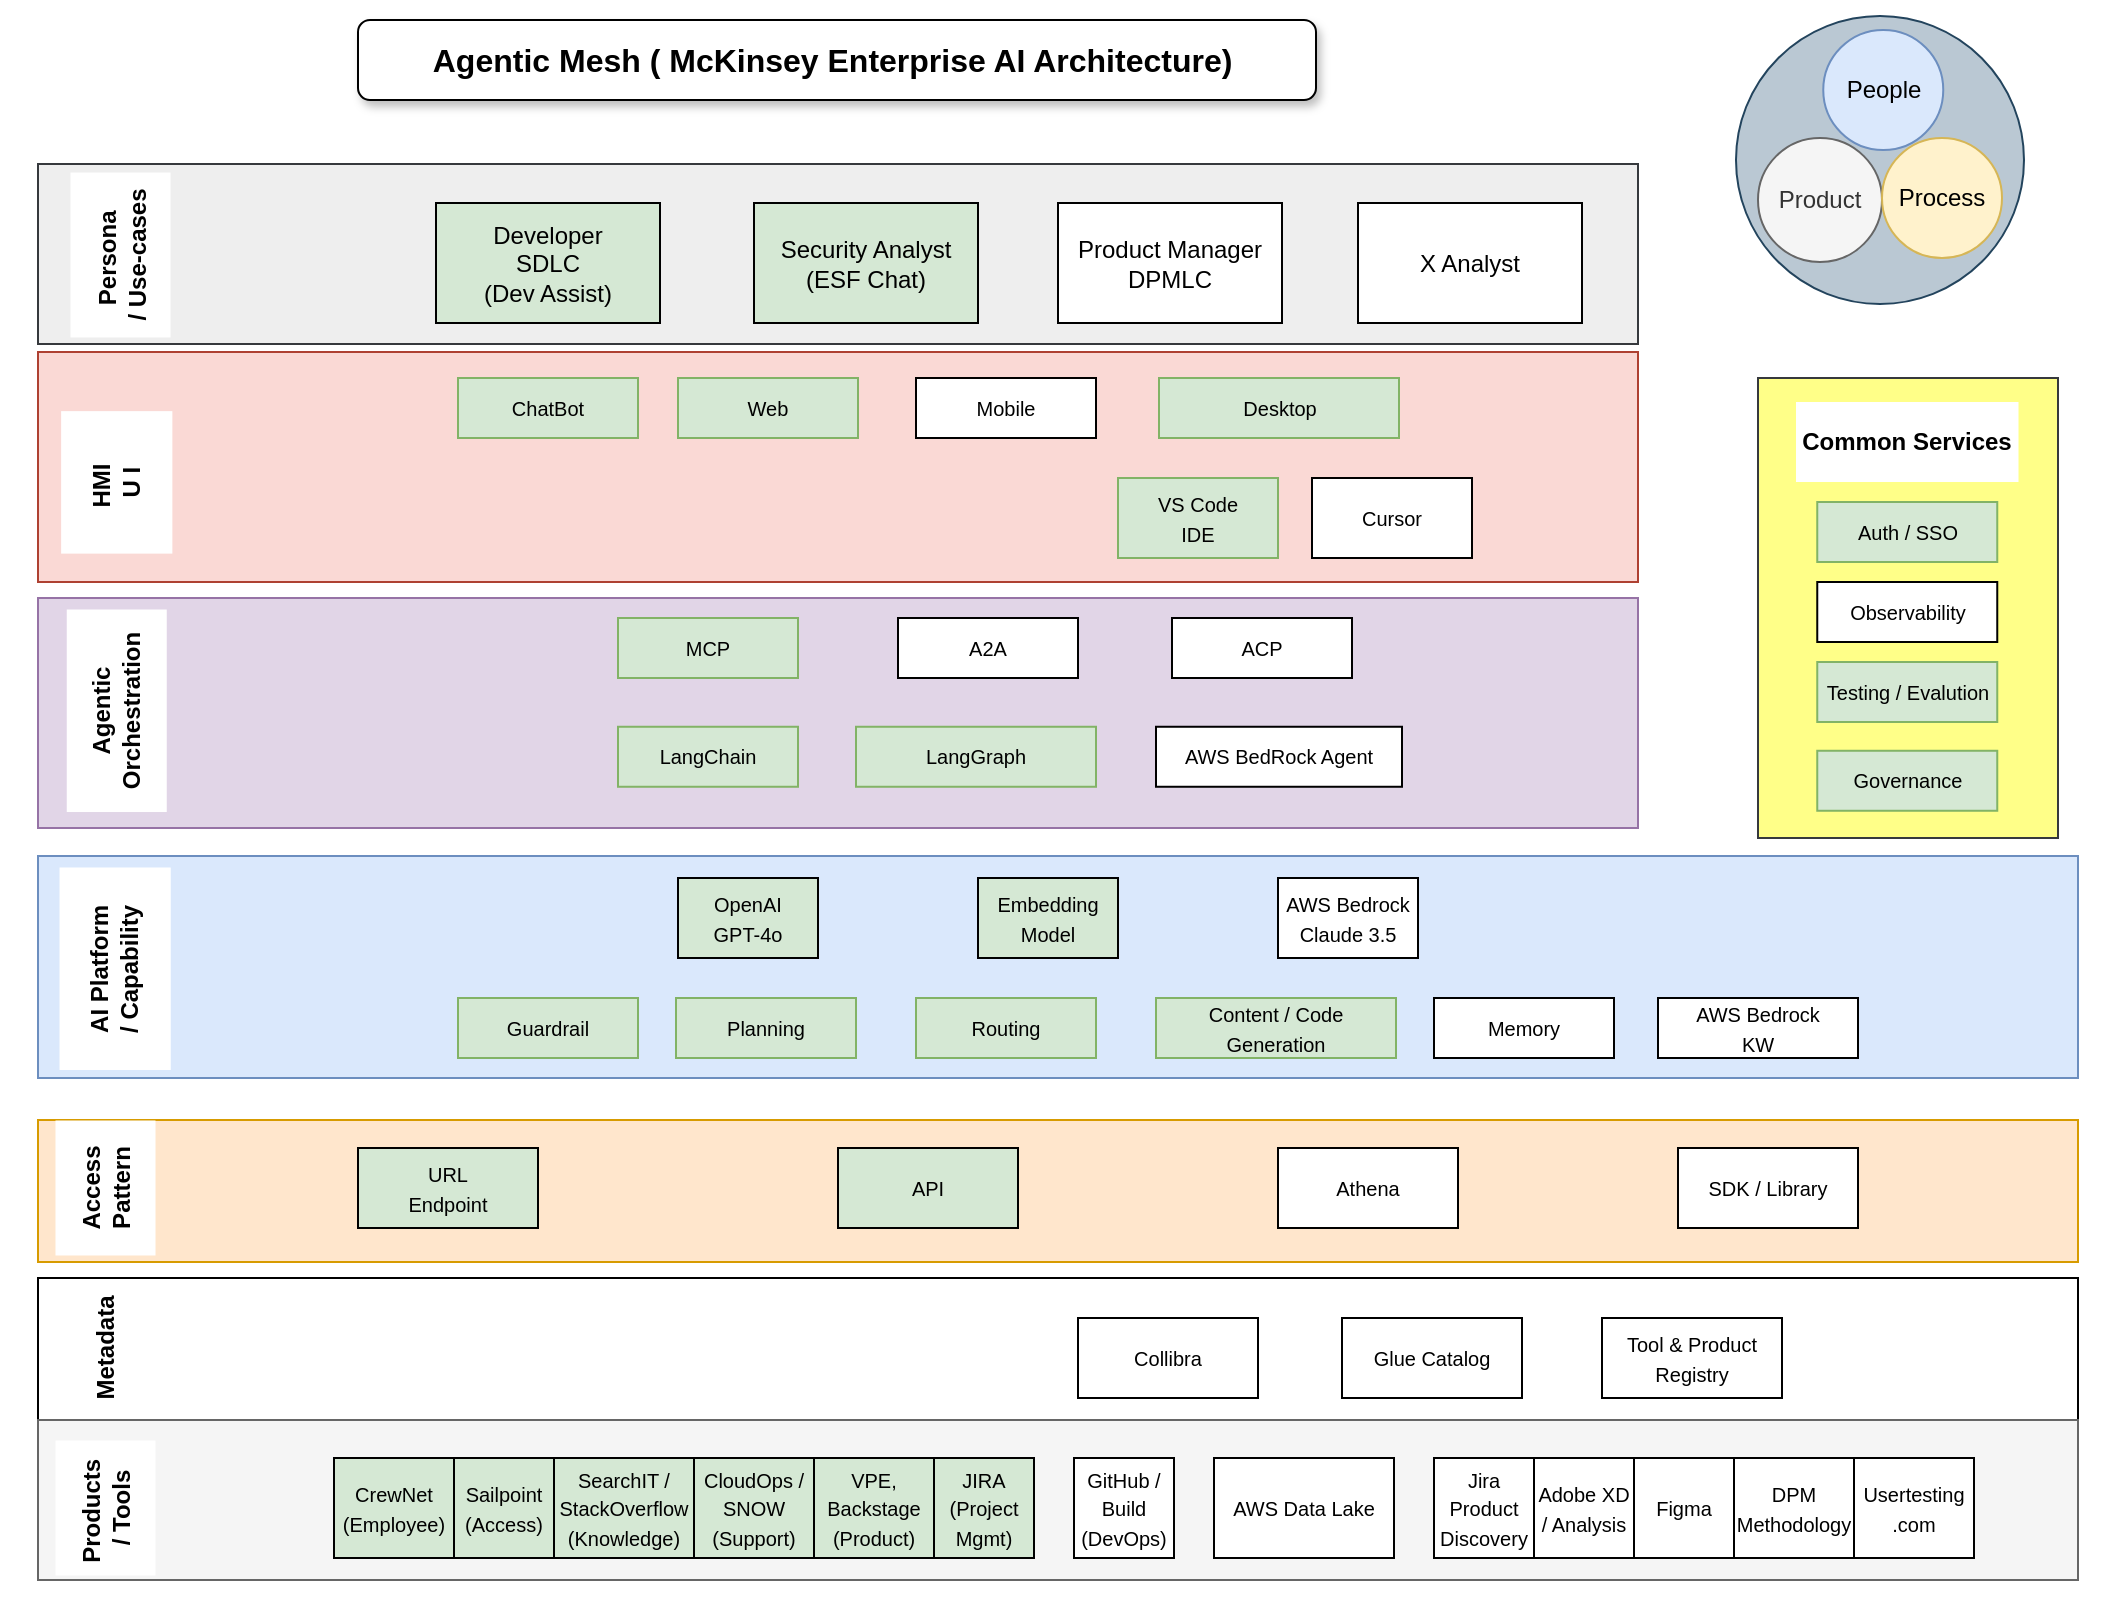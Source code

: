 <mxfile version="24.7.8">
  <diagram name="Page-1" id="PfX2CSfs86jKIldENeM4">
    <mxGraphModel dx="1434" dy="836" grid="1" gridSize="10" guides="1" tooltips="1" connect="1" arrows="1" fold="1" page="1" pageScale="1" pageWidth="1100" pageHeight="850" math="0" shadow="0">
      <root>
        <mxCell id="0" />
        <mxCell id="1" parent="0" />
        <mxCell id="YMDonVfkHX1IOAZZHgD1-72" value="" style="rounded=0;whiteSpace=wrap;html=1;strokeColor=none;" vertex="1" parent="1">
          <mxGeometry x="21" y="11" width="1059" height="809" as="geometry" />
        </mxCell>
        <mxCell id="YMDonVfkHX1IOAZZHgD1-71" value="" style="rounded=0;whiteSpace=wrap;html=1;fillColor=#ffff88;strokeColor=#36393d;" vertex="1" parent="1">
          <mxGeometry x="900" y="200" width="150" height="230" as="geometry" />
        </mxCell>
        <mxCell id="YMDonVfkHX1IOAZZHgD1-70" value="" style="rounded=0;whiteSpace=wrap;html=1;fillColor=#eeeeee;strokeColor=#36393d;" vertex="1" parent="1">
          <mxGeometry x="40" y="93" width="800" height="90" as="geometry" />
        </mxCell>
        <mxCell id="YMDonVfkHX1IOAZZHgD1-69" value="" style="ellipse;whiteSpace=wrap;html=1;aspect=fixed;fillColor=#bac8d3;strokeColor=#23445d;" vertex="1" parent="1">
          <mxGeometry x="889" y="19" width="144" height="144" as="geometry" />
        </mxCell>
        <mxCell id="YMDonVfkHX1IOAZZHgD1-68" value="" style="rounded=0;whiteSpace=wrap;html=1;fillColor=#fad9d5;strokeColor=#ae4132;" vertex="1" parent="1">
          <mxGeometry x="40" y="187" width="800" height="115" as="geometry" />
        </mxCell>
        <mxCell id="YMDonVfkHX1IOAZZHgD1-67" value="" style="rounded=0;whiteSpace=wrap;html=1;fillColor=#e1d5e7;strokeColor=#9673a6;" vertex="1" parent="1">
          <mxGeometry x="40" y="310" width="800" height="115" as="geometry" />
        </mxCell>
        <mxCell id="YMDonVfkHX1IOAZZHgD1-66" value="" style="rounded=0;whiteSpace=wrap;html=1;fillColor=#dae8fc;strokeColor=#6c8ebf;" vertex="1" parent="1">
          <mxGeometry x="40" y="439" width="1020" height="111" as="geometry" />
        </mxCell>
        <mxCell id="YMDonVfkHX1IOAZZHgD1-65" value="" style="rounded=0;whiteSpace=wrap;html=1;fillColor=#ffe6cc;strokeColor=#d79b00;" vertex="1" parent="1">
          <mxGeometry x="40" y="571" width="1020" height="71" as="geometry" />
        </mxCell>
        <mxCell id="YMDonVfkHX1IOAZZHgD1-64" value="" style="rounded=0;whiteSpace=wrap;html=1;" vertex="1" parent="1">
          <mxGeometry x="40" y="650" width="1020" height="71" as="geometry" />
        </mxCell>
        <mxCell id="YMDonVfkHX1IOAZZHgD1-63" value="" style="rounded=0;whiteSpace=wrap;html=1;fillColor=#f5f5f5;fontColor=#333333;strokeColor=#666666;" vertex="1" parent="1">
          <mxGeometry x="40" y="721" width="1020" height="80" as="geometry" />
        </mxCell>
        <mxCell id="YMDonVfkHX1IOAZZHgD1-1" value="&lt;font style=&quot;font-size: 10px;&quot;&gt;CrewNet (Employee)&lt;/font&gt;" style="rounded=0;whiteSpace=wrap;html=1;labelBackgroundColor=none;textShadow=0;fillStyle=solid;fillColor=#D5E8D4;gradientColor=none;" vertex="1" parent="1">
          <mxGeometry x="188" y="740" width="60" height="50" as="geometry" />
        </mxCell>
        <mxCell id="YMDonVfkHX1IOAZZHgD1-2" value="&lt;font style=&quot;font-size: 10px;&quot;&gt;Sailpoint&lt;/font&gt;&lt;div&gt;&lt;font style=&quot;font-size: 10px;&quot;&gt;(Access)&lt;/font&gt;&lt;/div&gt;" style="rounded=0;whiteSpace=wrap;html=1;fillColor=#D5E8D4;fillStyle=solid;" vertex="1" parent="1">
          <mxGeometry x="248" y="740" width="50" height="50" as="geometry" />
        </mxCell>
        <mxCell id="YMDonVfkHX1IOAZZHgD1-3" value="&lt;span style=&quot;font-size: 10px;&quot;&gt;SearchIT / StackOverflow&lt;/span&gt;&lt;div&gt;&lt;span style=&quot;font-size: 10px;&quot;&gt;(Knowledge)&lt;/span&gt;&lt;/div&gt;" style="rounded=0;whiteSpace=wrap;html=1;fillColor=#D5E8D4;fillStyle=solid;" vertex="1" parent="1">
          <mxGeometry x="298" y="740" width="70" height="50" as="geometry" />
        </mxCell>
        <mxCell id="YMDonVfkHX1IOAZZHgD1-4" value="&lt;span style=&quot;font-size: 10px;&quot;&gt;CloudOps /&lt;/span&gt;&lt;div&gt;&lt;span style=&quot;font-size: 10px;&quot;&gt;SNOW&lt;br&gt;&lt;/span&gt;&lt;div&gt;&lt;span style=&quot;font-size: 10px;&quot;&gt;(Support)&lt;/span&gt;&lt;/div&gt;&lt;/div&gt;" style="rounded=0;whiteSpace=wrap;html=1;fillColor=#D5E8D4;fillStyle=solid;" vertex="1" parent="1">
          <mxGeometry x="368" y="740" width="60" height="50" as="geometry" />
        </mxCell>
        <mxCell id="YMDonVfkHX1IOAZZHgD1-5" value="&lt;span style=&quot;font-size: 10px;&quot;&gt;VPE, Backstage&lt;/span&gt;&lt;div&gt;&lt;div&gt;&lt;span style=&quot;font-size: 10px;&quot;&gt;(Product)&lt;/span&gt;&lt;/div&gt;&lt;/div&gt;" style="rounded=0;whiteSpace=wrap;html=1;fillColor=#D5E8D4;fillStyle=solid;" vertex="1" parent="1">
          <mxGeometry x="428" y="740" width="60" height="50" as="geometry" />
        </mxCell>
        <mxCell id="YMDonVfkHX1IOAZZHgD1-6" value="&lt;span style=&quot;font-size: 10px;&quot;&gt;JIRA&lt;/span&gt;&lt;div&gt;&lt;span style=&quot;font-size: 10px;&quot;&gt;(Project Mgmt)&lt;/span&gt;&lt;/div&gt;" style="rounded=0;whiteSpace=wrap;html=1;fillColor=#D5E8D4;fillStyle=solid;" vertex="1" parent="1">
          <mxGeometry x="488" y="740" width="50" height="50" as="geometry" />
        </mxCell>
        <mxCell id="YMDonVfkHX1IOAZZHgD1-7" value="&lt;b&gt;Products&amp;nbsp;&lt;/b&gt;&lt;div&gt;&lt;b&gt;/ Tools&lt;/b&gt;&lt;/div&gt;" style="rounded=0;whiteSpace=wrap;html=1;strokeColor=none;rotation=270;" vertex="1" parent="1">
          <mxGeometry x="40" y="740" width="67.5" height="50" as="geometry" />
        </mxCell>
        <mxCell id="YMDonVfkHX1IOAZZHgD1-8" value="&lt;span style=&quot;font-size: 10px;&quot;&gt;GitHub / Build&lt;/span&gt;&lt;div&gt;&lt;span style=&quot;font-size: 10px;&quot;&gt;(DevOps)&lt;/span&gt;&lt;/div&gt;" style="rounded=0;whiteSpace=wrap;html=1;" vertex="1" parent="1">
          <mxGeometry x="558" y="740" width="50" height="50" as="geometry" />
        </mxCell>
        <mxCell id="YMDonVfkHX1IOAZZHgD1-9" value="&lt;span style=&quot;font-size: 10px;&quot;&gt;Jira Product Discovery&lt;/span&gt;" style="rounded=0;whiteSpace=wrap;html=1;" vertex="1" parent="1">
          <mxGeometry x="738" y="740" width="50" height="50" as="geometry" />
        </mxCell>
        <mxCell id="YMDonVfkHX1IOAZZHgD1-10" value="&lt;span style=&quot;font-size: 10px;&quot;&gt;Adobe XD / Analysis&lt;/span&gt;" style="rounded=0;whiteSpace=wrap;html=1;" vertex="1" parent="1">
          <mxGeometry x="788" y="740" width="50" height="50" as="geometry" />
        </mxCell>
        <mxCell id="YMDonVfkHX1IOAZZHgD1-11" value="&lt;span style=&quot;font-size: 10px;&quot;&gt;Figma&lt;/span&gt;" style="rounded=0;whiteSpace=wrap;html=1;" vertex="1" parent="1">
          <mxGeometry x="838" y="740" width="50" height="50" as="geometry" />
        </mxCell>
        <mxCell id="YMDonVfkHX1IOAZZHgD1-12" value="&lt;span style=&quot;font-size: 10px;&quot;&gt;DPM Methodology&lt;/span&gt;" style="rounded=0;whiteSpace=wrap;html=1;" vertex="1" parent="1">
          <mxGeometry x="888" y="740" width="60" height="50" as="geometry" />
        </mxCell>
        <mxCell id="YMDonVfkHX1IOAZZHgD1-13" value="&lt;span style=&quot;font-size: 10px;&quot;&gt;Usertesting .com&lt;/span&gt;" style="rounded=0;html=1;whiteSpace=wrap;" vertex="1" parent="1">
          <mxGeometry x="948" y="740" width="60" height="50" as="geometry" />
        </mxCell>
        <mxCell id="YMDonVfkHX1IOAZZHgD1-14" value="&lt;span style=&quot;font-size: 10px;&quot;&gt;AWS Data Lake&lt;/span&gt;" style="rounded=0;whiteSpace=wrap;html=1;" vertex="1" parent="1">
          <mxGeometry x="628" y="740" width="90" height="50" as="geometry" />
        </mxCell>
        <mxCell id="YMDonVfkHX1IOAZZHgD1-15" value="&lt;b&gt;Metadata&lt;/b&gt;" style="rounded=0;whiteSpace=wrap;html=1;strokeColor=none;rotation=270;" vertex="1" parent="1">
          <mxGeometry x="40" y="660" width="67.5" height="50" as="geometry" />
        </mxCell>
        <mxCell id="YMDonVfkHX1IOAZZHgD1-16" value="&lt;span style=&quot;font-size: 10px;&quot;&gt;Glue Catalog&lt;/span&gt;" style="rounded=0;whiteSpace=wrap;html=1;" vertex="1" parent="1">
          <mxGeometry x="692" y="670" width="90" height="40" as="geometry" />
        </mxCell>
        <mxCell id="YMDonVfkHX1IOAZZHgD1-17" value="&lt;span style=&quot;font-size: 10px;&quot;&gt;Collibra&lt;/span&gt;" style="rounded=0;whiteSpace=wrap;html=1;" vertex="1" parent="1">
          <mxGeometry x="560" y="670" width="90" height="40" as="geometry" />
        </mxCell>
        <mxCell id="YMDonVfkHX1IOAZZHgD1-18" value="&lt;b&gt;Access&lt;/b&gt;&lt;div&gt;&lt;b&gt;Pattern&lt;/b&gt;&lt;/div&gt;" style="rounded=0;whiteSpace=wrap;html=1;strokeColor=none;rotation=270;" vertex="1" parent="1">
          <mxGeometry x="40" y="580" width="67.5" height="50" as="geometry" />
        </mxCell>
        <mxCell id="YMDonVfkHX1IOAZZHgD1-19" value="&lt;span style=&quot;font-size: 10px;&quot;&gt;URL&lt;/span&gt;&lt;div&gt;&lt;span style=&quot;font-size: 10px;&quot;&gt;Endpoint&lt;/span&gt;&lt;/div&gt;" style="rounded=0;whiteSpace=wrap;html=1;fillColor=#D5E8D4;fillStyle=solid;" vertex="1" parent="1">
          <mxGeometry x="200" y="585" width="90" height="40" as="geometry" />
        </mxCell>
        <mxCell id="YMDonVfkHX1IOAZZHgD1-20" value="&lt;span style=&quot;font-size: 10px;&quot;&gt;API&lt;/span&gt;" style="rounded=0;whiteSpace=wrap;html=1;fillColor=#D5E8D4;fillStyle=solid;" vertex="1" parent="1">
          <mxGeometry x="440" y="585" width="90" height="40" as="geometry" />
        </mxCell>
        <mxCell id="YMDonVfkHX1IOAZZHgD1-21" value="&lt;span style=&quot;font-size: 10px;&quot;&gt;SDK / Library&lt;/span&gt;" style="rounded=0;whiteSpace=wrap;html=1;" vertex="1" parent="1">
          <mxGeometry x="860" y="585" width="90" height="40" as="geometry" />
        </mxCell>
        <mxCell id="YMDonVfkHX1IOAZZHgD1-22" value="&lt;span style=&quot;font-size: 10px;&quot;&gt;Athena&lt;/span&gt;" style="rounded=0;whiteSpace=wrap;html=1;" vertex="1" parent="1">
          <mxGeometry x="660" y="585" width="90" height="40" as="geometry" />
        </mxCell>
        <mxCell id="YMDonVfkHX1IOAZZHgD1-23" value="&lt;span style=&quot;font-size: 10px;&quot;&gt;OpenAI&lt;/span&gt;&lt;div&gt;&lt;span style=&quot;font-size: 10px;&quot;&gt;GPT-4o&lt;/span&gt;&lt;/div&gt;" style="rounded=0;whiteSpace=wrap;html=1;fillStyle=solid;fillColor=#D5E8D4;" vertex="1" parent="1">
          <mxGeometry x="360" y="450" width="70" height="40" as="geometry" />
        </mxCell>
        <mxCell id="YMDonVfkHX1IOAZZHgD1-24" value="&lt;span style=&quot;font-size: 10px;&quot;&gt;AWS Bedrock&lt;/span&gt;&lt;div&gt;&lt;span style=&quot;font-size: 10px;&quot;&gt;Claude 3.5&lt;/span&gt;&lt;/div&gt;" style="rounded=0;whiteSpace=wrap;html=1;" vertex="1" parent="1">
          <mxGeometry x="660" y="450" width="70" height="40" as="geometry" />
        </mxCell>
        <mxCell id="YMDonVfkHX1IOAZZHgD1-25" value="&lt;span style=&quot;font-size: 10px;&quot;&gt;Embedding&lt;/span&gt;&lt;div&gt;&lt;span style=&quot;font-size: 10px;&quot;&gt;Model&lt;/span&gt;&lt;/div&gt;" style="rounded=0;whiteSpace=wrap;html=1;fillColor=#D5E8D4;fillStyle=solid;" vertex="1" parent="1">
          <mxGeometry x="510" y="450" width="70" height="40" as="geometry" />
        </mxCell>
        <mxCell id="YMDonVfkHX1IOAZZHgD1-26" value="&lt;b&gt;AI Platform&lt;/b&gt;&lt;div&gt;&lt;b&gt;/ Capability&lt;/b&gt;&lt;/div&gt;" style="rounded=0;whiteSpace=wrap;html=1;strokeColor=none;rotation=270;" vertex="1" parent="1">
          <mxGeometry x="27.94" y="467.57" width="101.25" height="55.62" as="geometry" />
        </mxCell>
        <mxCell id="YMDonVfkHX1IOAZZHgD1-27" value="&lt;span style=&quot;font-size: 10px;&quot;&gt;Memory&lt;/span&gt;" style="rounded=0;whiteSpace=wrap;html=1;" vertex="1" parent="1">
          <mxGeometry x="738" y="510" width="90" height="30" as="geometry" />
        </mxCell>
        <mxCell id="YMDonVfkHX1IOAZZHgD1-28" value="&lt;span style=&quot;font-size: 10px;&quot;&gt;Planning&lt;/span&gt;" style="rounded=0;whiteSpace=wrap;html=1;fillColor=#d5e8d4;strokeColor=#82b366;" vertex="1" parent="1">
          <mxGeometry x="359" y="510" width="90" height="30" as="geometry" />
        </mxCell>
        <mxCell id="YMDonVfkHX1IOAZZHgD1-29" value="&lt;span style=&quot;font-size: 10px;&quot;&gt;Routing&lt;/span&gt;" style="rounded=0;whiteSpace=wrap;html=1;fillColor=#d5e8d4;strokeColor=#82b366;" vertex="1" parent="1">
          <mxGeometry x="479" y="510" width="90" height="30" as="geometry" />
        </mxCell>
        <mxCell id="YMDonVfkHX1IOAZZHgD1-30" value="&lt;span style=&quot;font-size: 10px;&quot;&gt;Content / Code Generation&lt;/span&gt;" style="rounded=0;whiteSpace=wrap;html=1;fillColor=#d5e8d4;strokeColor=#82b366;" vertex="1" parent="1">
          <mxGeometry x="599" y="510" width="120" height="30" as="geometry" />
        </mxCell>
        <mxCell id="YMDonVfkHX1IOAZZHgD1-31" value="&lt;span style=&quot;font-size: 10px;&quot;&gt;Guardrail&lt;/span&gt;" style="rounded=0;whiteSpace=wrap;html=1;fillColor=#d5e8d4;strokeColor=#82b366;" vertex="1" parent="1">
          <mxGeometry x="250" y="510" width="90" height="30" as="geometry" />
        </mxCell>
        <mxCell id="YMDonVfkHX1IOAZZHgD1-32" value="&lt;b&gt;Agentic Orchestration&lt;/b&gt;" style="rounded=0;whiteSpace=wrap;html=1;strokeColor=none;rotation=270;" vertex="1" parent="1">
          <mxGeometry x="28.75" y="341.38" width="101.25" height="50" as="geometry" />
        </mxCell>
        <mxCell id="YMDonVfkHX1IOAZZHgD1-33" value="&lt;span style=&quot;font-size: 10px;&quot;&gt;Tool &amp;amp; Product Registry&lt;/span&gt;" style="rounded=0;whiteSpace=wrap;html=1;" vertex="1" parent="1">
          <mxGeometry x="822" y="670" width="90" height="40" as="geometry" />
        </mxCell>
        <mxCell id="YMDonVfkHX1IOAZZHgD1-34" value="&lt;span style=&quot;font-size: 10px;&quot;&gt;AWS BedRock Agent&lt;/span&gt;" style="rounded=0;whiteSpace=wrap;html=1;" vertex="1" parent="1">
          <mxGeometry x="599" y="374.38" width="123" height="30" as="geometry" />
        </mxCell>
        <mxCell id="YMDonVfkHX1IOAZZHgD1-35" value="&lt;span style=&quot;font-size: 10px;&quot;&gt;LangChain&lt;/span&gt;" style="rounded=0;whiteSpace=wrap;html=1;fillColor=#d5e8d4;strokeColor=#82b366;" vertex="1" parent="1">
          <mxGeometry x="330" y="374.38" width="90" height="30" as="geometry" />
        </mxCell>
        <mxCell id="YMDonVfkHX1IOAZZHgD1-36" value="&lt;span style=&quot;font-size: 10px;&quot;&gt;LangGraph&lt;/span&gt;" style="rounded=0;whiteSpace=wrap;html=1;fillColor=#d5e8d4;strokeColor=#82b366;" vertex="1" parent="1">
          <mxGeometry x="449" y="374.38" width="120" height="30" as="geometry" />
        </mxCell>
        <mxCell id="YMDonVfkHX1IOAZZHgD1-37" value="&lt;span style=&quot;font-size: 10px;&quot;&gt;MCP&lt;/span&gt;" style="rounded=0;whiteSpace=wrap;html=1;fillColor=#d5e8d4;strokeColor=#82b366;" vertex="1" parent="1">
          <mxGeometry x="330" y="320" width="90" height="30" as="geometry" />
        </mxCell>
        <mxCell id="YMDonVfkHX1IOAZZHgD1-38" value="&lt;span style=&quot;font-size: 10px;&quot;&gt;A2A&lt;/span&gt;" style="rounded=0;whiteSpace=wrap;html=1;" vertex="1" parent="1">
          <mxGeometry x="470" y="320" width="90" height="30" as="geometry" />
        </mxCell>
        <mxCell id="YMDonVfkHX1IOAZZHgD1-39" value="&lt;span style=&quot;font-size: 10px;&quot;&gt;ACP&lt;/span&gt;" style="rounded=0;whiteSpace=wrap;html=1;" vertex="1" parent="1">
          <mxGeometry x="607" y="320" width="90" height="30" as="geometry" />
        </mxCell>
        <mxCell id="YMDonVfkHX1IOAZZHgD1-40" value="&lt;span style=&quot;font-size: 10px;&quot;&gt;Auth / SSO&lt;/span&gt;" style="rounded=0;whiteSpace=wrap;html=1;fillColor=#d5e8d4;strokeColor=#82b366;" vertex="1" parent="1">
          <mxGeometry x="929.63" y="262" width="90" height="30" as="geometry" />
        </mxCell>
        <mxCell id="YMDonVfkHX1IOAZZHgD1-41" value="&lt;span style=&quot;font-size: 10px;&quot;&gt;Governance&lt;/span&gt;" style="rounded=0;whiteSpace=wrap;html=1;fillColor=#d5e8d4;strokeColor=#82b366;" vertex="1" parent="1">
          <mxGeometry x="929.63" y="386.38" width="90" height="30" as="geometry" />
        </mxCell>
        <mxCell id="YMDonVfkHX1IOAZZHgD1-42" value="&lt;span style=&quot;font-size: 10px;&quot;&gt;Testing / Evalution&lt;/span&gt;" style="rounded=0;whiteSpace=wrap;html=1;fillColor=#d5e8d4;strokeColor=#82b366;" vertex="1" parent="1">
          <mxGeometry x="929.63" y="342" width="90" height="30" as="geometry" />
        </mxCell>
        <mxCell id="YMDonVfkHX1IOAZZHgD1-43" value="&lt;span style=&quot;font-size: 10px;&quot;&gt;Observability&lt;/span&gt;" style="rounded=0;whiteSpace=wrap;html=1;" vertex="1" parent="1">
          <mxGeometry x="929.63" y="302" width="90" height="30" as="geometry" />
        </mxCell>
        <mxCell id="YMDonVfkHX1IOAZZHgD1-44" value="&lt;b&gt;Common Services&lt;/b&gt;" style="rounded=0;whiteSpace=wrap;html=1;strokeColor=none;rotation=0;" vertex="1" parent="1">
          <mxGeometry x="919" y="212" width="111.25" height="40" as="geometry" />
        </mxCell>
        <mxCell id="YMDonVfkHX1IOAZZHgD1-45" value="&lt;b&gt;HMI&amp;nbsp;&lt;/b&gt;&lt;div&gt;&lt;b&gt;U I&lt;/b&gt;&lt;/div&gt;" style="rounded=0;whiteSpace=wrap;html=1;strokeColor=none;rotation=270;" vertex="1" parent="1">
          <mxGeometry x="43.75" y="224.38" width="71.25" height="55.62" as="geometry" />
        </mxCell>
        <mxCell id="YMDonVfkHX1IOAZZHgD1-46" value="&lt;span style=&quot;font-size: 10px;&quot;&gt;Mobile&lt;/span&gt;" style="rounded=0;whiteSpace=wrap;html=1;" vertex="1" parent="1">
          <mxGeometry x="479" y="200" width="90" height="30" as="geometry" />
        </mxCell>
        <mxCell id="YMDonVfkHX1IOAZZHgD1-47" value="&lt;span style=&quot;font-size: 10px;&quot;&gt;ChatBot&lt;/span&gt;" style="rounded=0;whiteSpace=wrap;html=1;fillColor=#d5e8d4;strokeColor=#82b366;" vertex="1" parent="1">
          <mxGeometry x="250" y="200" width="90" height="30" as="geometry" />
        </mxCell>
        <mxCell id="YMDonVfkHX1IOAZZHgD1-48" value="&lt;span style=&quot;font-size: 10px;&quot;&gt;Web&lt;/span&gt;" style="rounded=0;whiteSpace=wrap;html=1;fillColor=#d5e8d4;strokeColor=#82b366;" vertex="1" parent="1">
          <mxGeometry x="360" y="200" width="90" height="30" as="geometry" />
        </mxCell>
        <mxCell id="YMDonVfkHX1IOAZZHgD1-49" value="&lt;span style=&quot;font-size: 10px;&quot;&gt;Desktop&lt;/span&gt;" style="rounded=0;whiteSpace=wrap;html=1;fillColor=#d5e8d4;strokeColor=#82b366;" vertex="1" parent="1">
          <mxGeometry x="600.5" y="200" width="120" height="30" as="geometry" />
        </mxCell>
        <mxCell id="YMDonVfkHX1IOAZZHgD1-51" value="&lt;span style=&quot;font-size: 10px;&quot;&gt;VS Code&lt;/span&gt;&lt;div&gt;&lt;span style=&quot;font-size: 10px;&quot;&gt;IDE&lt;/span&gt;&lt;/div&gt;" style="rounded=0;whiteSpace=wrap;html=1;fillColor=#d5e8d4;strokeColor=#82b366;" vertex="1" parent="1">
          <mxGeometry x="580" y="250" width="80" height="40" as="geometry" />
        </mxCell>
        <mxCell id="YMDonVfkHX1IOAZZHgD1-52" value="&lt;span style=&quot;font-size: 10px;&quot;&gt;Cursor&lt;/span&gt;" style="rounded=0;whiteSpace=wrap;html=1;" vertex="1" parent="1">
          <mxGeometry x="677" y="250" width="80" height="40" as="geometry" />
        </mxCell>
        <mxCell id="YMDonVfkHX1IOAZZHgD1-53" value="&lt;span style=&quot;font-size: 10px;&quot;&gt;AWS Bedrock&lt;/span&gt;&lt;div&gt;&lt;span style=&quot;font-size: 10px;&quot;&gt;KW&lt;/span&gt;&lt;/div&gt;" style="rounded=0;whiteSpace=wrap;html=1;" vertex="1" parent="1">
          <mxGeometry x="850" y="510" width="100" height="30" as="geometry" />
        </mxCell>
        <mxCell id="YMDonVfkHX1IOAZZHgD1-54" value="&lt;b&gt;Persona&amp;nbsp;&lt;/b&gt;&lt;div&gt;&lt;b&gt;/ Use-cases&lt;/b&gt;&lt;/div&gt;" style="rounded=0;whiteSpace=wrap;html=1;strokeColor=none;rotation=270;" vertex="1" parent="1">
          <mxGeometry x="40" y="113.5" width="82.5" height="50" as="geometry" />
        </mxCell>
        <mxCell id="YMDonVfkHX1IOAZZHgD1-55" value="&lt;font style=&quot;font-size: 12px;&quot;&gt;Developer&lt;/font&gt;&lt;div style=&quot;&quot;&gt;&lt;font style=&quot;font-size: 12px;&quot;&gt;SDLC&lt;/font&gt;&lt;/div&gt;&lt;div style=&quot;&quot;&gt;&lt;font style=&quot;font-size: 12px;&quot;&gt;(Dev Assist)&lt;/font&gt;&lt;/div&gt;" style="rounded=0;whiteSpace=wrap;html=1;fillStyle=solid;fillColor=#D5E8D4;" vertex="1" parent="1">
          <mxGeometry x="239" y="112.5" width="112" height="60" as="geometry" />
        </mxCell>
        <mxCell id="YMDonVfkHX1IOAZZHgD1-56" value="Security Analyst&lt;div&gt;(ESF Chat)&lt;/div&gt;" style="rounded=0;whiteSpace=wrap;html=1;fillStyle=solid;fillColor=#D5E8D4;" vertex="1" parent="1">
          <mxGeometry x="398" y="112.5" width="112" height="60" as="geometry" />
        </mxCell>
        <mxCell id="YMDonVfkHX1IOAZZHgD1-57" value="&lt;div&gt;Product Manager&lt;/div&gt;DPMLC" style="rounded=0;whiteSpace=wrap;html=1;fillStyle=solid;" vertex="1" parent="1">
          <mxGeometry x="550" y="112.5" width="112" height="60" as="geometry" />
        </mxCell>
        <mxCell id="YMDonVfkHX1IOAZZHgD1-58" value="X Analyst&lt;div&gt;&lt;/div&gt;" style="rounded=0;whiteSpace=wrap;html=1;fillStyle=solid;" vertex="1" parent="1">
          <mxGeometry x="700" y="112.5" width="112" height="60" as="geometry" />
        </mxCell>
        <mxCell id="YMDonVfkHX1IOAZZHgD1-59" value="&lt;font style=&quot;font-size: 16px;&quot;&gt;&lt;b&gt;Agentic Mesh ( McKinsey Enterprise AI Architecture)&amp;nbsp;&lt;/b&gt;&lt;/font&gt;" style="rounded=1;whiteSpace=wrap;html=1;shadow=1;" vertex="1" parent="1">
          <mxGeometry x="200" y="21" width="479" height="40" as="geometry" />
        </mxCell>
        <mxCell id="YMDonVfkHX1IOAZZHgD1-60" value="People" style="ellipse;whiteSpace=wrap;html=1;aspect=fixed;fillColor=#dae8fc;strokeColor=#6c8ebf;" vertex="1" parent="1">
          <mxGeometry x="932.63" y="26" width="60" height="60" as="geometry" />
        </mxCell>
        <mxCell id="YMDonVfkHX1IOAZZHgD1-61" value="Product" style="ellipse;whiteSpace=wrap;html=1;aspect=fixed;direction=south;fillColor=#f5f5f5;fontColor=#333333;strokeColor=#666666;" vertex="1" parent="1">
          <mxGeometry x="900" y="80" width="62" height="62" as="geometry" />
        </mxCell>
        <mxCell id="YMDonVfkHX1IOAZZHgD1-62" value="Process" style="ellipse;whiteSpace=wrap;html=1;aspect=fixed;fillColor=#fff2cc;strokeColor=#d6b656;" vertex="1" parent="1">
          <mxGeometry x="962" y="80" width="60" height="60" as="geometry" />
        </mxCell>
      </root>
    </mxGraphModel>
  </diagram>
</mxfile>
